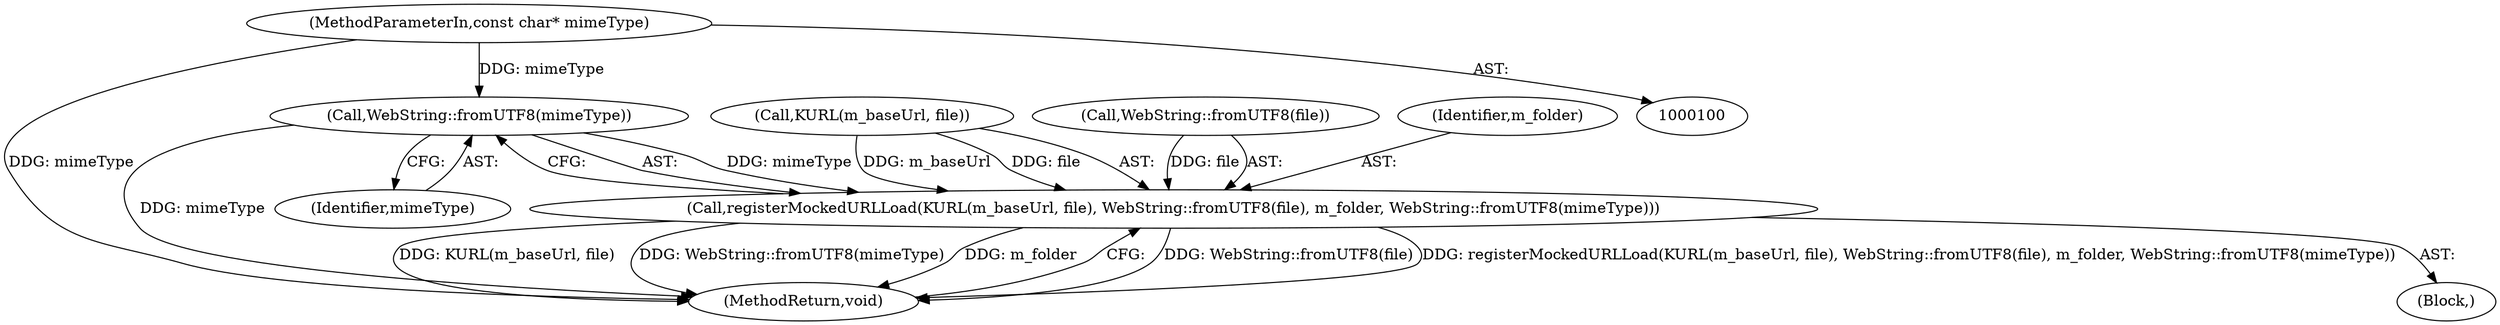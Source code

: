 digraph "0_Chrome_7f0126ff011142c8619b10a6e64d04d1745c503a_12@pointer" {
"1000102" [label="(MethodParameterIn,const char* mimeType)"];
"1000111" [label="(Call,WebString::fromUTF8(mimeType))"];
"1000104" [label="(Call,registerMockedURLLoad(KURL(m_baseUrl, file), WebString::fromUTF8(file), m_folder, WebString::fromUTF8(mimeType)))"];
"1000105" [label="(Call,KURL(m_baseUrl, file))"];
"1000113" [label="(MethodReturn,void)"];
"1000102" [label="(MethodParameterIn,const char* mimeType)"];
"1000103" [label="(Block,)"];
"1000111" [label="(Call,WebString::fromUTF8(mimeType))"];
"1000108" [label="(Call,WebString::fromUTF8(file))"];
"1000110" [label="(Identifier,m_folder)"];
"1000104" [label="(Call,registerMockedURLLoad(KURL(m_baseUrl, file), WebString::fromUTF8(file), m_folder, WebString::fromUTF8(mimeType)))"];
"1000112" [label="(Identifier,mimeType)"];
"1000102" -> "1000100"  [label="AST: "];
"1000102" -> "1000113"  [label="DDG: mimeType"];
"1000102" -> "1000111"  [label="DDG: mimeType"];
"1000111" -> "1000104"  [label="AST: "];
"1000111" -> "1000112"  [label="CFG: "];
"1000112" -> "1000111"  [label="AST: "];
"1000104" -> "1000111"  [label="CFG: "];
"1000111" -> "1000113"  [label="DDG: mimeType"];
"1000111" -> "1000104"  [label="DDG: mimeType"];
"1000104" -> "1000103"  [label="AST: "];
"1000105" -> "1000104"  [label="AST: "];
"1000108" -> "1000104"  [label="AST: "];
"1000110" -> "1000104"  [label="AST: "];
"1000113" -> "1000104"  [label="CFG: "];
"1000104" -> "1000113"  [label="DDG: WebString::fromUTF8(file)"];
"1000104" -> "1000113"  [label="DDG: registerMockedURLLoad(KURL(m_baseUrl, file), WebString::fromUTF8(file), m_folder, WebString::fromUTF8(mimeType))"];
"1000104" -> "1000113"  [label="DDG: KURL(m_baseUrl, file)"];
"1000104" -> "1000113"  [label="DDG: WebString::fromUTF8(mimeType)"];
"1000104" -> "1000113"  [label="DDG: m_folder"];
"1000105" -> "1000104"  [label="DDG: m_baseUrl"];
"1000105" -> "1000104"  [label="DDG: file"];
"1000108" -> "1000104"  [label="DDG: file"];
}
